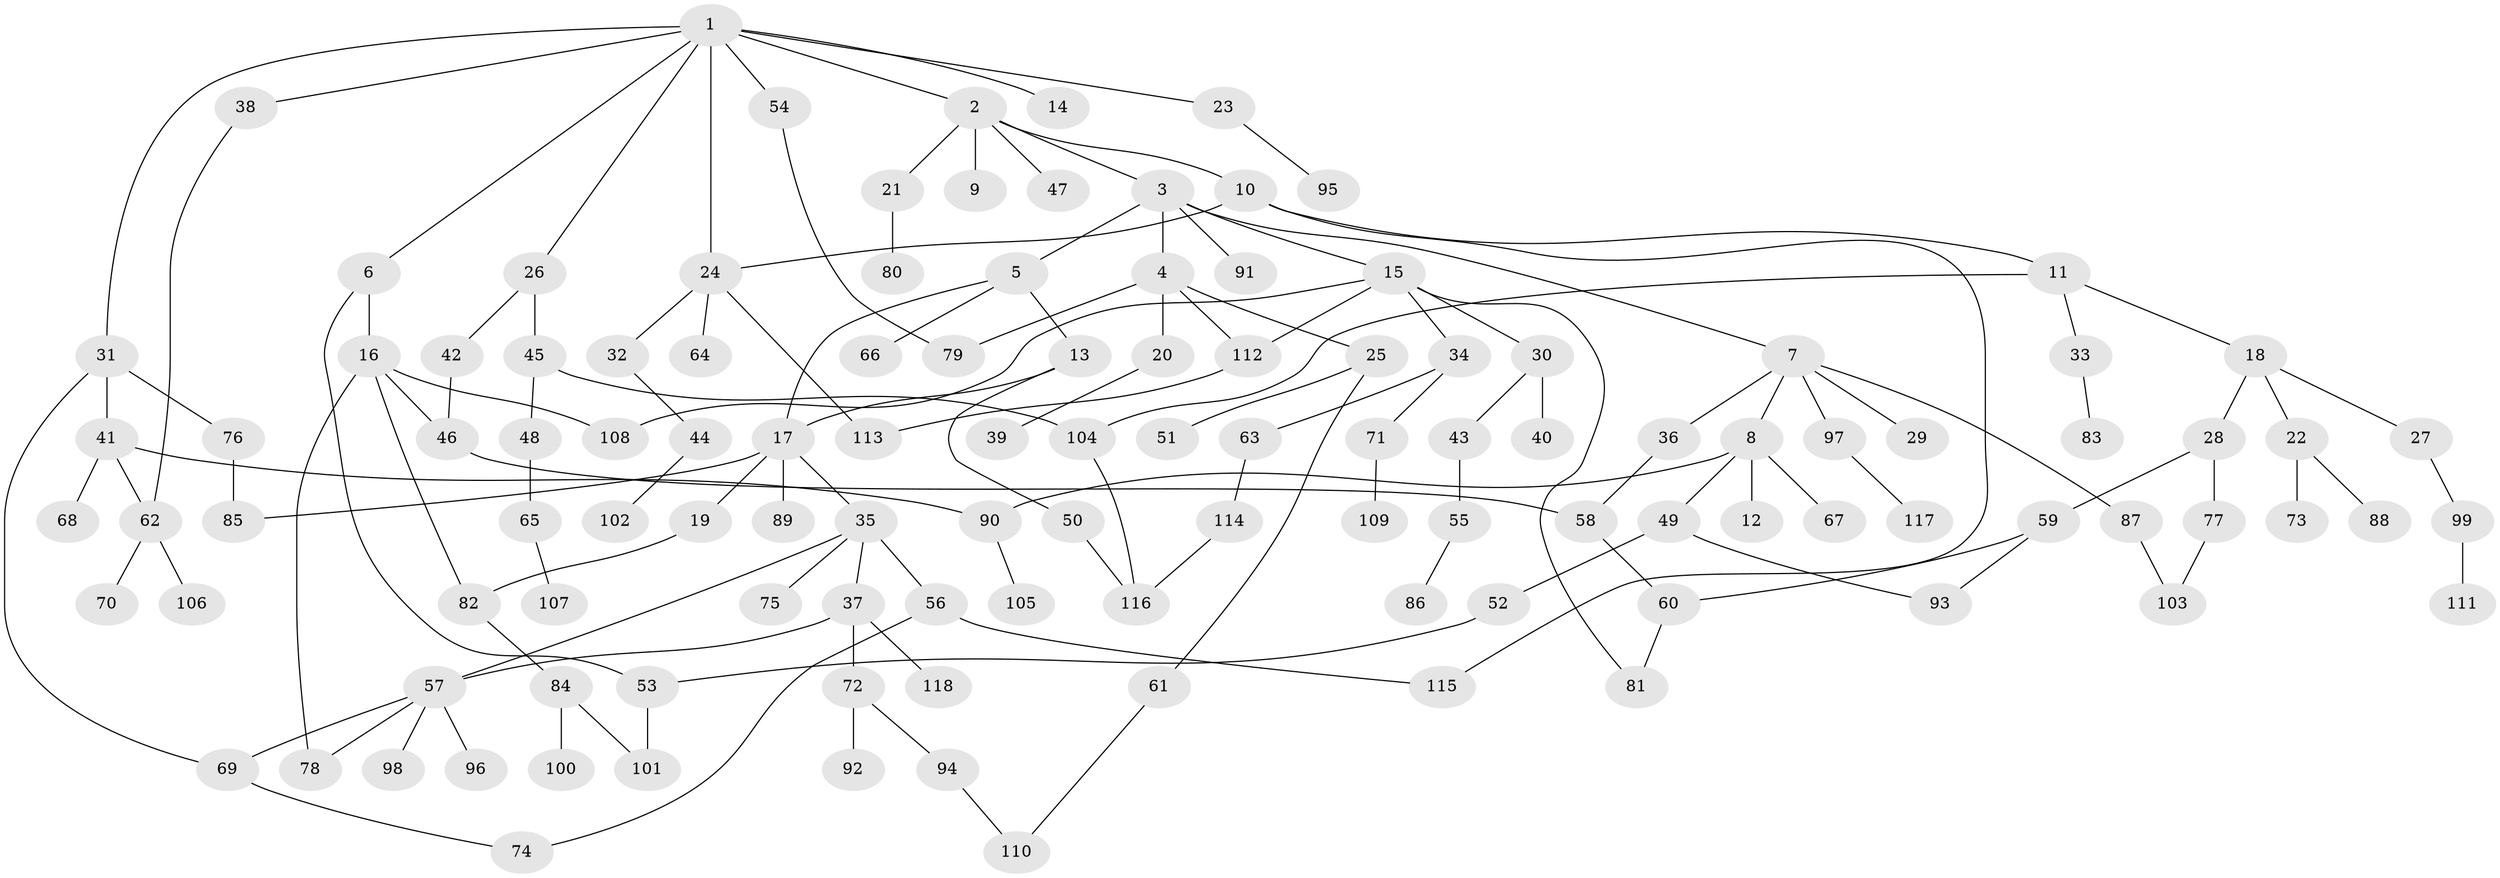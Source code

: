 // Generated by graph-tools (version 1.1) at 2025/34/03/09/25 02:34:12]
// undirected, 118 vertices, 144 edges
graph export_dot {
graph [start="1"]
  node [color=gray90,style=filled];
  1;
  2;
  3;
  4;
  5;
  6;
  7;
  8;
  9;
  10;
  11;
  12;
  13;
  14;
  15;
  16;
  17;
  18;
  19;
  20;
  21;
  22;
  23;
  24;
  25;
  26;
  27;
  28;
  29;
  30;
  31;
  32;
  33;
  34;
  35;
  36;
  37;
  38;
  39;
  40;
  41;
  42;
  43;
  44;
  45;
  46;
  47;
  48;
  49;
  50;
  51;
  52;
  53;
  54;
  55;
  56;
  57;
  58;
  59;
  60;
  61;
  62;
  63;
  64;
  65;
  66;
  67;
  68;
  69;
  70;
  71;
  72;
  73;
  74;
  75;
  76;
  77;
  78;
  79;
  80;
  81;
  82;
  83;
  84;
  85;
  86;
  87;
  88;
  89;
  90;
  91;
  92;
  93;
  94;
  95;
  96;
  97;
  98;
  99;
  100;
  101;
  102;
  103;
  104;
  105;
  106;
  107;
  108;
  109;
  110;
  111;
  112;
  113;
  114;
  115;
  116;
  117;
  118;
  1 -- 2;
  1 -- 6;
  1 -- 14;
  1 -- 23;
  1 -- 24;
  1 -- 26;
  1 -- 31;
  1 -- 38;
  1 -- 54;
  2 -- 3;
  2 -- 9;
  2 -- 10;
  2 -- 21;
  2 -- 47;
  3 -- 4;
  3 -- 5;
  3 -- 7;
  3 -- 15;
  3 -- 91;
  4 -- 20;
  4 -- 25;
  4 -- 112;
  4 -- 79;
  5 -- 13;
  5 -- 66;
  5 -- 17;
  6 -- 16;
  6 -- 53;
  7 -- 8;
  7 -- 29;
  7 -- 36;
  7 -- 87;
  7 -- 97;
  8 -- 12;
  8 -- 49;
  8 -- 67;
  8 -- 90;
  10 -- 11;
  10 -- 115;
  10 -- 24;
  11 -- 18;
  11 -- 33;
  11 -- 104;
  13 -- 17;
  13 -- 50;
  15 -- 30;
  15 -- 34;
  15 -- 81;
  15 -- 108;
  15 -- 112;
  16 -- 78;
  16 -- 82;
  16 -- 46;
  16 -- 108;
  17 -- 19;
  17 -- 35;
  17 -- 89;
  17 -- 85;
  18 -- 22;
  18 -- 27;
  18 -- 28;
  19 -- 82;
  20 -- 39;
  21 -- 80;
  22 -- 73;
  22 -- 88;
  23 -- 95;
  24 -- 32;
  24 -- 64;
  24 -- 113;
  25 -- 51;
  25 -- 61;
  26 -- 42;
  26 -- 45;
  27 -- 99;
  28 -- 59;
  28 -- 77;
  30 -- 40;
  30 -- 43;
  31 -- 41;
  31 -- 69;
  31 -- 76;
  32 -- 44;
  33 -- 83;
  34 -- 63;
  34 -- 71;
  35 -- 37;
  35 -- 56;
  35 -- 75;
  35 -- 57;
  36 -- 58;
  37 -- 57;
  37 -- 72;
  37 -- 118;
  38 -- 62;
  41 -- 68;
  41 -- 90;
  41 -- 62;
  42 -- 46;
  43 -- 55;
  44 -- 102;
  45 -- 48;
  45 -- 104;
  46 -- 58;
  48 -- 65;
  49 -- 52;
  49 -- 93;
  50 -- 116;
  52 -- 53;
  53 -- 101;
  54 -- 79;
  55 -- 86;
  56 -- 74;
  56 -- 115;
  57 -- 96;
  57 -- 98;
  57 -- 78;
  57 -- 69;
  58 -- 60;
  59 -- 93;
  59 -- 60;
  60 -- 81;
  61 -- 110;
  62 -- 70;
  62 -- 106;
  63 -- 114;
  65 -- 107;
  69 -- 74;
  71 -- 109;
  72 -- 92;
  72 -- 94;
  76 -- 85;
  77 -- 103;
  82 -- 84;
  84 -- 100;
  84 -- 101;
  87 -- 103;
  90 -- 105;
  94 -- 110;
  97 -- 117;
  99 -- 111;
  104 -- 116;
  112 -- 113;
  114 -- 116;
}

